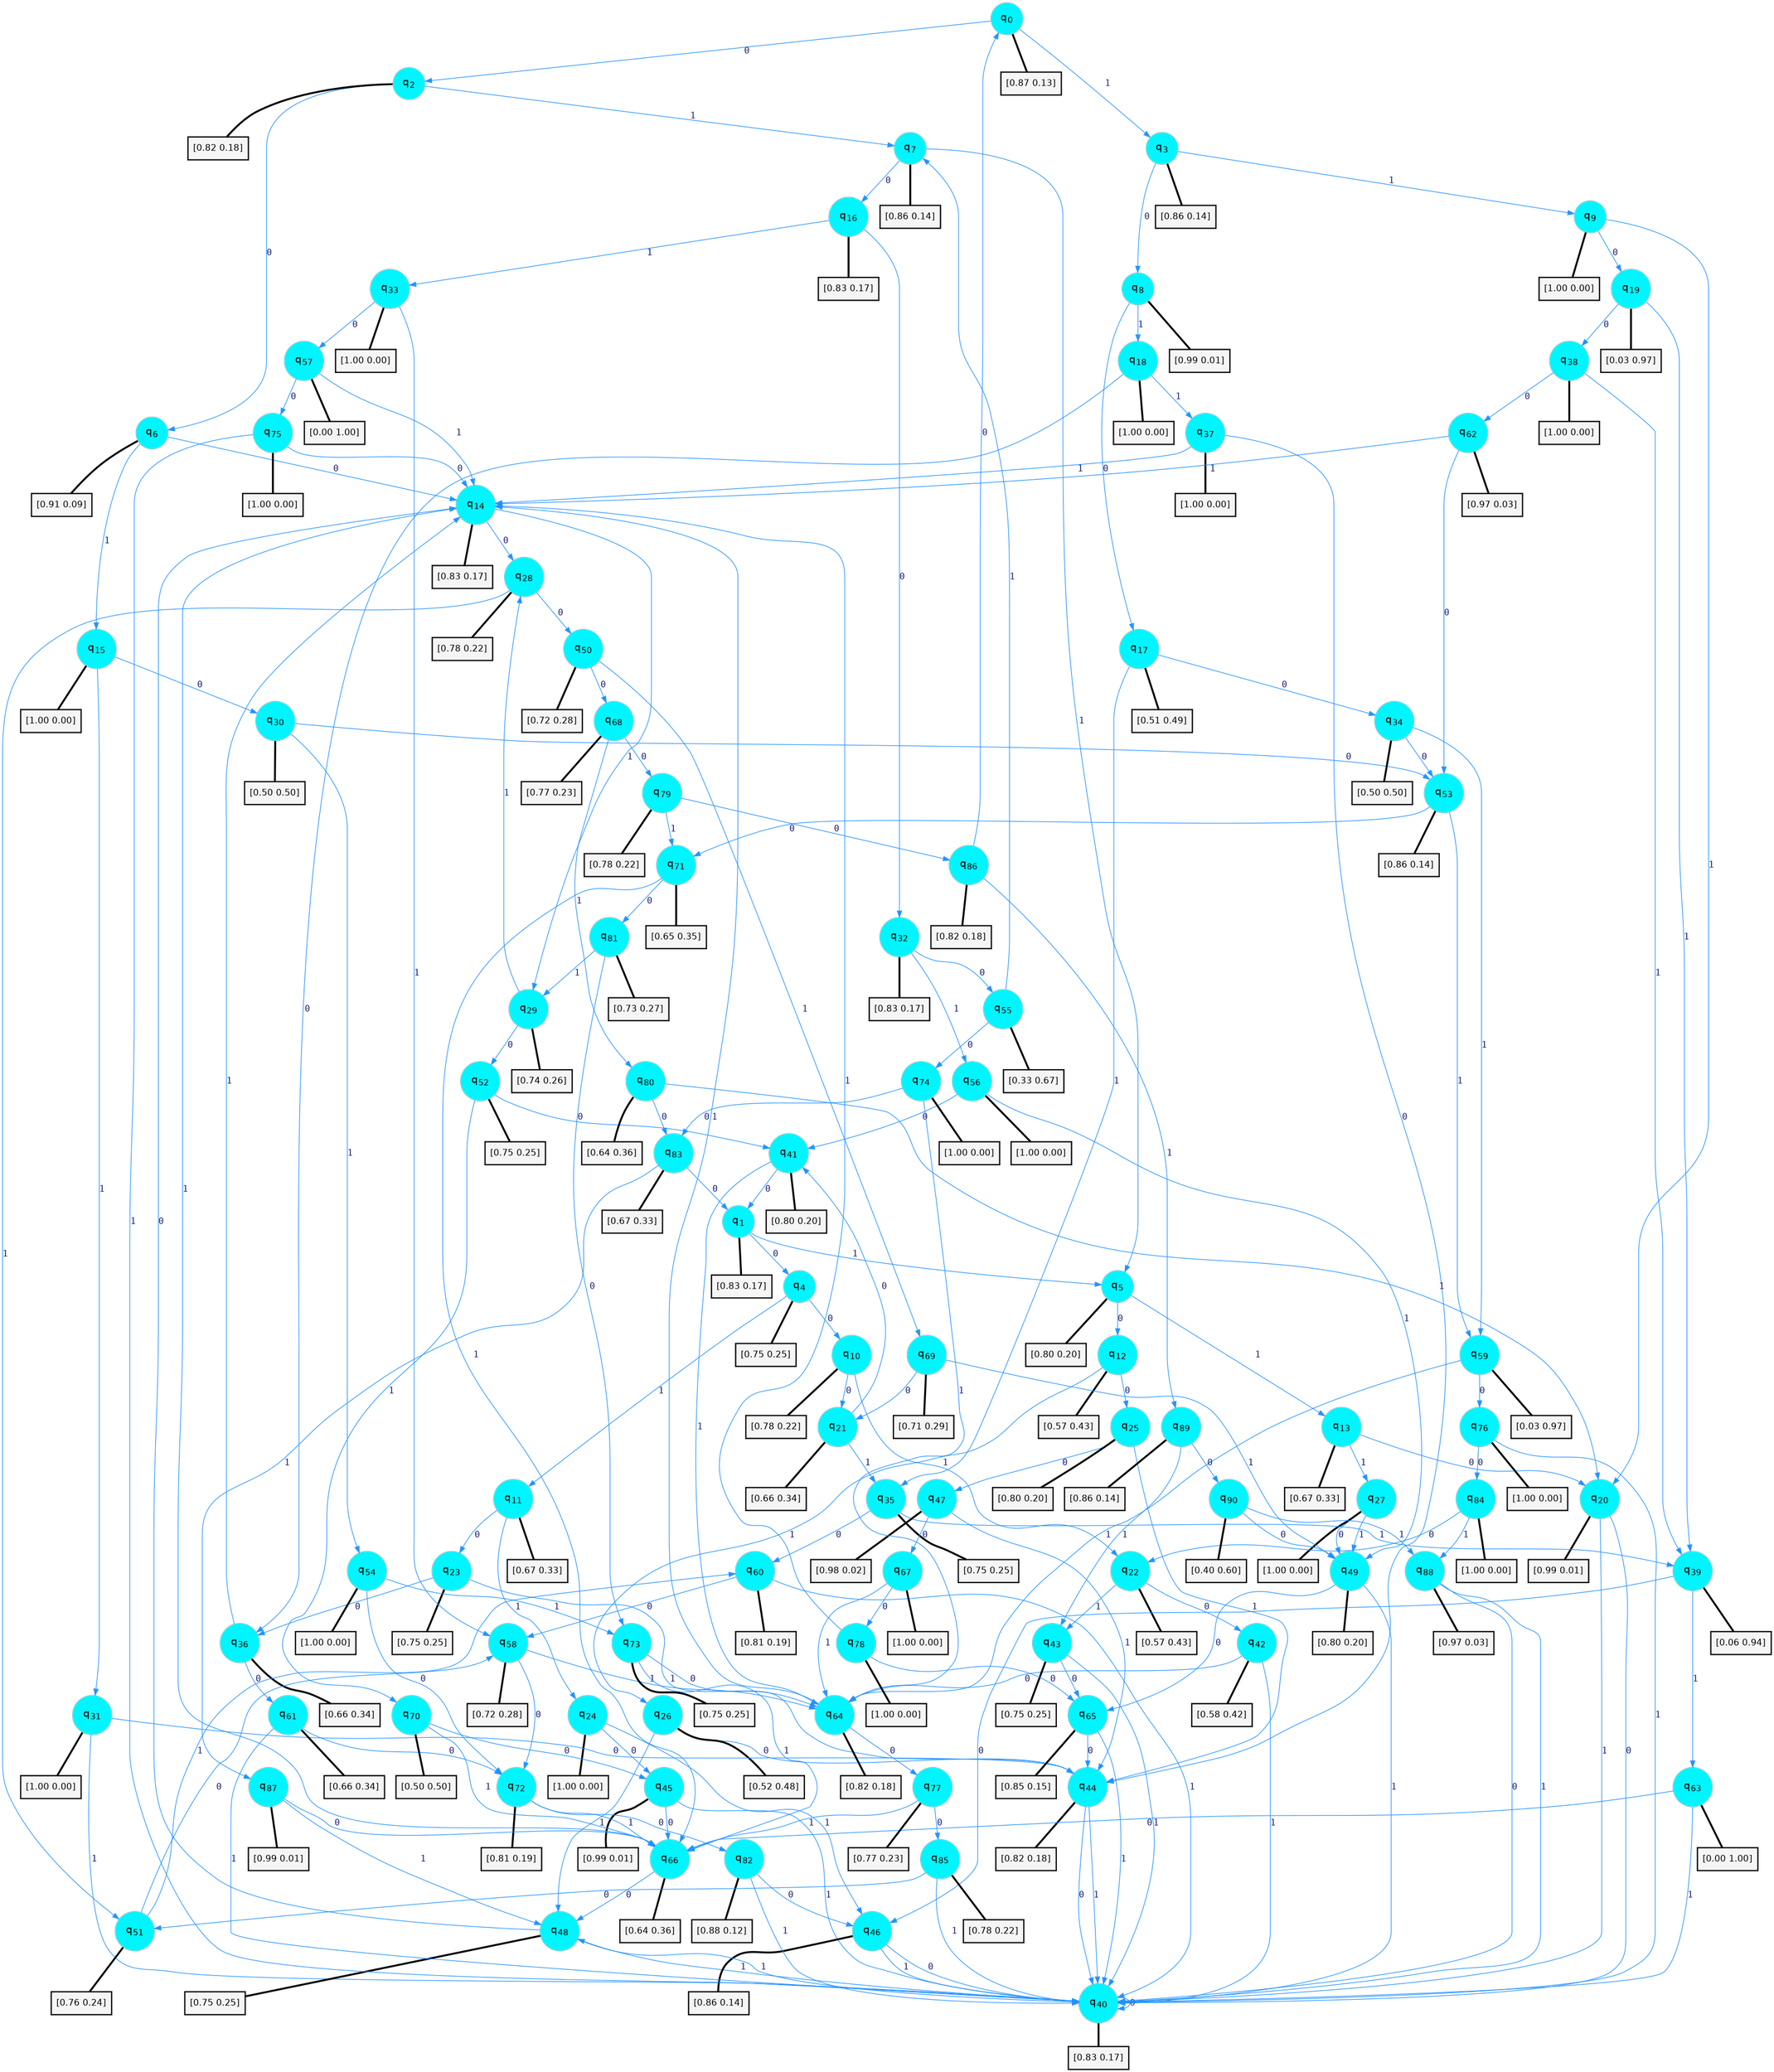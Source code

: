 digraph G {
graph [
bgcolor=transparent, dpi=300, rankdir=TD, size="40,25"];
node [
color=gray, fillcolor=turquoise1, fontcolor=black, fontname=Helvetica, fontsize=16, fontweight=bold, shape=circle, style=filled];
edge [
arrowsize=1, color=dodgerblue1, fontcolor=midnightblue, fontname=courier, fontweight=bold, penwidth=1, style=solid, weight=20];
0[label=<q<SUB>0</SUB>>];
1[label=<q<SUB>1</SUB>>];
2[label=<q<SUB>2</SUB>>];
3[label=<q<SUB>3</SUB>>];
4[label=<q<SUB>4</SUB>>];
5[label=<q<SUB>5</SUB>>];
6[label=<q<SUB>6</SUB>>];
7[label=<q<SUB>7</SUB>>];
8[label=<q<SUB>8</SUB>>];
9[label=<q<SUB>9</SUB>>];
10[label=<q<SUB>10</SUB>>];
11[label=<q<SUB>11</SUB>>];
12[label=<q<SUB>12</SUB>>];
13[label=<q<SUB>13</SUB>>];
14[label=<q<SUB>14</SUB>>];
15[label=<q<SUB>15</SUB>>];
16[label=<q<SUB>16</SUB>>];
17[label=<q<SUB>17</SUB>>];
18[label=<q<SUB>18</SUB>>];
19[label=<q<SUB>19</SUB>>];
20[label=<q<SUB>20</SUB>>];
21[label=<q<SUB>21</SUB>>];
22[label=<q<SUB>22</SUB>>];
23[label=<q<SUB>23</SUB>>];
24[label=<q<SUB>24</SUB>>];
25[label=<q<SUB>25</SUB>>];
26[label=<q<SUB>26</SUB>>];
27[label=<q<SUB>27</SUB>>];
28[label=<q<SUB>28</SUB>>];
29[label=<q<SUB>29</SUB>>];
30[label=<q<SUB>30</SUB>>];
31[label=<q<SUB>31</SUB>>];
32[label=<q<SUB>32</SUB>>];
33[label=<q<SUB>33</SUB>>];
34[label=<q<SUB>34</SUB>>];
35[label=<q<SUB>35</SUB>>];
36[label=<q<SUB>36</SUB>>];
37[label=<q<SUB>37</SUB>>];
38[label=<q<SUB>38</SUB>>];
39[label=<q<SUB>39</SUB>>];
40[label=<q<SUB>40</SUB>>];
41[label=<q<SUB>41</SUB>>];
42[label=<q<SUB>42</SUB>>];
43[label=<q<SUB>43</SUB>>];
44[label=<q<SUB>44</SUB>>];
45[label=<q<SUB>45</SUB>>];
46[label=<q<SUB>46</SUB>>];
47[label=<q<SUB>47</SUB>>];
48[label=<q<SUB>48</SUB>>];
49[label=<q<SUB>49</SUB>>];
50[label=<q<SUB>50</SUB>>];
51[label=<q<SUB>51</SUB>>];
52[label=<q<SUB>52</SUB>>];
53[label=<q<SUB>53</SUB>>];
54[label=<q<SUB>54</SUB>>];
55[label=<q<SUB>55</SUB>>];
56[label=<q<SUB>56</SUB>>];
57[label=<q<SUB>57</SUB>>];
58[label=<q<SUB>58</SUB>>];
59[label=<q<SUB>59</SUB>>];
60[label=<q<SUB>60</SUB>>];
61[label=<q<SUB>61</SUB>>];
62[label=<q<SUB>62</SUB>>];
63[label=<q<SUB>63</SUB>>];
64[label=<q<SUB>64</SUB>>];
65[label=<q<SUB>65</SUB>>];
66[label=<q<SUB>66</SUB>>];
67[label=<q<SUB>67</SUB>>];
68[label=<q<SUB>68</SUB>>];
69[label=<q<SUB>69</SUB>>];
70[label=<q<SUB>70</SUB>>];
71[label=<q<SUB>71</SUB>>];
72[label=<q<SUB>72</SUB>>];
73[label=<q<SUB>73</SUB>>];
74[label=<q<SUB>74</SUB>>];
75[label=<q<SUB>75</SUB>>];
76[label=<q<SUB>76</SUB>>];
77[label=<q<SUB>77</SUB>>];
78[label=<q<SUB>78</SUB>>];
79[label=<q<SUB>79</SUB>>];
80[label=<q<SUB>80</SUB>>];
81[label=<q<SUB>81</SUB>>];
82[label=<q<SUB>82</SUB>>];
83[label=<q<SUB>83</SUB>>];
84[label=<q<SUB>84</SUB>>];
85[label=<q<SUB>85</SUB>>];
86[label=<q<SUB>86</SUB>>];
87[label=<q<SUB>87</SUB>>];
88[label=<q<SUB>88</SUB>>];
89[label=<q<SUB>89</SUB>>];
90[label=<q<SUB>90</SUB>>];
91[label="[0.87 0.13]", shape=box,fontcolor=black, fontname=Helvetica, fontsize=14, penwidth=2, fillcolor=whitesmoke,color=black];
92[label="[0.83 0.17]", shape=box,fontcolor=black, fontname=Helvetica, fontsize=14, penwidth=2, fillcolor=whitesmoke,color=black];
93[label="[0.82 0.18]", shape=box,fontcolor=black, fontname=Helvetica, fontsize=14, penwidth=2, fillcolor=whitesmoke,color=black];
94[label="[0.86 0.14]", shape=box,fontcolor=black, fontname=Helvetica, fontsize=14, penwidth=2, fillcolor=whitesmoke,color=black];
95[label="[0.75 0.25]", shape=box,fontcolor=black, fontname=Helvetica, fontsize=14, penwidth=2, fillcolor=whitesmoke,color=black];
96[label="[0.80 0.20]", shape=box,fontcolor=black, fontname=Helvetica, fontsize=14, penwidth=2, fillcolor=whitesmoke,color=black];
97[label="[0.91 0.09]", shape=box,fontcolor=black, fontname=Helvetica, fontsize=14, penwidth=2, fillcolor=whitesmoke,color=black];
98[label="[0.86 0.14]", shape=box,fontcolor=black, fontname=Helvetica, fontsize=14, penwidth=2, fillcolor=whitesmoke,color=black];
99[label="[0.99 0.01]", shape=box,fontcolor=black, fontname=Helvetica, fontsize=14, penwidth=2, fillcolor=whitesmoke,color=black];
100[label="[1.00 0.00]", shape=box,fontcolor=black, fontname=Helvetica, fontsize=14, penwidth=2, fillcolor=whitesmoke,color=black];
101[label="[0.78 0.22]", shape=box,fontcolor=black, fontname=Helvetica, fontsize=14, penwidth=2, fillcolor=whitesmoke,color=black];
102[label="[0.67 0.33]", shape=box,fontcolor=black, fontname=Helvetica, fontsize=14, penwidth=2, fillcolor=whitesmoke,color=black];
103[label="[0.57 0.43]", shape=box,fontcolor=black, fontname=Helvetica, fontsize=14, penwidth=2, fillcolor=whitesmoke,color=black];
104[label="[0.67 0.33]", shape=box,fontcolor=black, fontname=Helvetica, fontsize=14, penwidth=2, fillcolor=whitesmoke,color=black];
105[label="[0.83 0.17]", shape=box,fontcolor=black, fontname=Helvetica, fontsize=14, penwidth=2, fillcolor=whitesmoke,color=black];
106[label="[1.00 0.00]", shape=box,fontcolor=black, fontname=Helvetica, fontsize=14, penwidth=2, fillcolor=whitesmoke,color=black];
107[label="[0.83 0.17]", shape=box,fontcolor=black, fontname=Helvetica, fontsize=14, penwidth=2, fillcolor=whitesmoke,color=black];
108[label="[0.51 0.49]", shape=box,fontcolor=black, fontname=Helvetica, fontsize=14, penwidth=2, fillcolor=whitesmoke,color=black];
109[label="[1.00 0.00]", shape=box,fontcolor=black, fontname=Helvetica, fontsize=14, penwidth=2, fillcolor=whitesmoke,color=black];
110[label="[0.03 0.97]", shape=box,fontcolor=black, fontname=Helvetica, fontsize=14, penwidth=2, fillcolor=whitesmoke,color=black];
111[label="[0.99 0.01]", shape=box,fontcolor=black, fontname=Helvetica, fontsize=14, penwidth=2, fillcolor=whitesmoke,color=black];
112[label="[0.66 0.34]", shape=box,fontcolor=black, fontname=Helvetica, fontsize=14, penwidth=2, fillcolor=whitesmoke,color=black];
113[label="[0.57 0.43]", shape=box,fontcolor=black, fontname=Helvetica, fontsize=14, penwidth=2, fillcolor=whitesmoke,color=black];
114[label="[0.75 0.25]", shape=box,fontcolor=black, fontname=Helvetica, fontsize=14, penwidth=2, fillcolor=whitesmoke,color=black];
115[label="[1.00 0.00]", shape=box,fontcolor=black, fontname=Helvetica, fontsize=14, penwidth=2, fillcolor=whitesmoke,color=black];
116[label="[0.80 0.20]", shape=box,fontcolor=black, fontname=Helvetica, fontsize=14, penwidth=2, fillcolor=whitesmoke,color=black];
117[label="[0.52 0.48]", shape=box,fontcolor=black, fontname=Helvetica, fontsize=14, penwidth=2, fillcolor=whitesmoke,color=black];
118[label="[1.00 0.00]", shape=box,fontcolor=black, fontname=Helvetica, fontsize=14, penwidth=2, fillcolor=whitesmoke,color=black];
119[label="[0.78 0.22]", shape=box,fontcolor=black, fontname=Helvetica, fontsize=14, penwidth=2, fillcolor=whitesmoke,color=black];
120[label="[0.74 0.26]", shape=box,fontcolor=black, fontname=Helvetica, fontsize=14, penwidth=2, fillcolor=whitesmoke,color=black];
121[label="[0.50 0.50]", shape=box,fontcolor=black, fontname=Helvetica, fontsize=14, penwidth=2, fillcolor=whitesmoke,color=black];
122[label="[1.00 0.00]", shape=box,fontcolor=black, fontname=Helvetica, fontsize=14, penwidth=2, fillcolor=whitesmoke,color=black];
123[label="[0.83 0.17]", shape=box,fontcolor=black, fontname=Helvetica, fontsize=14, penwidth=2, fillcolor=whitesmoke,color=black];
124[label="[1.00 0.00]", shape=box,fontcolor=black, fontname=Helvetica, fontsize=14, penwidth=2, fillcolor=whitesmoke,color=black];
125[label="[0.50 0.50]", shape=box,fontcolor=black, fontname=Helvetica, fontsize=14, penwidth=2, fillcolor=whitesmoke,color=black];
126[label="[0.75 0.25]", shape=box,fontcolor=black, fontname=Helvetica, fontsize=14, penwidth=2, fillcolor=whitesmoke,color=black];
127[label="[0.66 0.34]", shape=box,fontcolor=black, fontname=Helvetica, fontsize=14, penwidth=2, fillcolor=whitesmoke,color=black];
128[label="[1.00 0.00]", shape=box,fontcolor=black, fontname=Helvetica, fontsize=14, penwidth=2, fillcolor=whitesmoke,color=black];
129[label="[1.00 0.00]", shape=box,fontcolor=black, fontname=Helvetica, fontsize=14, penwidth=2, fillcolor=whitesmoke,color=black];
130[label="[0.06 0.94]", shape=box,fontcolor=black, fontname=Helvetica, fontsize=14, penwidth=2, fillcolor=whitesmoke,color=black];
131[label="[0.83 0.17]", shape=box,fontcolor=black, fontname=Helvetica, fontsize=14, penwidth=2, fillcolor=whitesmoke,color=black];
132[label="[0.80 0.20]", shape=box,fontcolor=black, fontname=Helvetica, fontsize=14, penwidth=2, fillcolor=whitesmoke,color=black];
133[label="[0.58 0.42]", shape=box,fontcolor=black, fontname=Helvetica, fontsize=14, penwidth=2, fillcolor=whitesmoke,color=black];
134[label="[0.75 0.25]", shape=box,fontcolor=black, fontname=Helvetica, fontsize=14, penwidth=2, fillcolor=whitesmoke,color=black];
135[label="[0.82 0.18]", shape=box,fontcolor=black, fontname=Helvetica, fontsize=14, penwidth=2, fillcolor=whitesmoke,color=black];
136[label="[0.99 0.01]", shape=box,fontcolor=black, fontname=Helvetica, fontsize=14, penwidth=2, fillcolor=whitesmoke,color=black];
137[label="[0.86 0.14]", shape=box,fontcolor=black, fontname=Helvetica, fontsize=14, penwidth=2, fillcolor=whitesmoke,color=black];
138[label="[0.98 0.02]", shape=box,fontcolor=black, fontname=Helvetica, fontsize=14, penwidth=2, fillcolor=whitesmoke,color=black];
139[label="[0.75 0.25]", shape=box,fontcolor=black, fontname=Helvetica, fontsize=14, penwidth=2, fillcolor=whitesmoke,color=black];
140[label="[0.80 0.20]", shape=box,fontcolor=black, fontname=Helvetica, fontsize=14, penwidth=2, fillcolor=whitesmoke,color=black];
141[label="[0.72 0.28]", shape=box,fontcolor=black, fontname=Helvetica, fontsize=14, penwidth=2, fillcolor=whitesmoke,color=black];
142[label="[0.76 0.24]", shape=box,fontcolor=black, fontname=Helvetica, fontsize=14, penwidth=2, fillcolor=whitesmoke,color=black];
143[label="[0.75 0.25]", shape=box,fontcolor=black, fontname=Helvetica, fontsize=14, penwidth=2, fillcolor=whitesmoke,color=black];
144[label="[0.86 0.14]", shape=box,fontcolor=black, fontname=Helvetica, fontsize=14, penwidth=2, fillcolor=whitesmoke,color=black];
145[label="[1.00 0.00]", shape=box,fontcolor=black, fontname=Helvetica, fontsize=14, penwidth=2, fillcolor=whitesmoke,color=black];
146[label="[0.33 0.67]", shape=box,fontcolor=black, fontname=Helvetica, fontsize=14, penwidth=2, fillcolor=whitesmoke,color=black];
147[label="[1.00 0.00]", shape=box,fontcolor=black, fontname=Helvetica, fontsize=14, penwidth=2, fillcolor=whitesmoke,color=black];
148[label="[0.00 1.00]", shape=box,fontcolor=black, fontname=Helvetica, fontsize=14, penwidth=2, fillcolor=whitesmoke,color=black];
149[label="[0.72 0.28]", shape=box,fontcolor=black, fontname=Helvetica, fontsize=14, penwidth=2, fillcolor=whitesmoke,color=black];
150[label="[0.03 0.97]", shape=box,fontcolor=black, fontname=Helvetica, fontsize=14, penwidth=2, fillcolor=whitesmoke,color=black];
151[label="[0.81 0.19]", shape=box,fontcolor=black, fontname=Helvetica, fontsize=14, penwidth=2, fillcolor=whitesmoke,color=black];
152[label="[0.66 0.34]", shape=box,fontcolor=black, fontname=Helvetica, fontsize=14, penwidth=2, fillcolor=whitesmoke,color=black];
153[label="[0.97 0.03]", shape=box,fontcolor=black, fontname=Helvetica, fontsize=14, penwidth=2, fillcolor=whitesmoke,color=black];
154[label="[0.00 1.00]", shape=box,fontcolor=black, fontname=Helvetica, fontsize=14, penwidth=2, fillcolor=whitesmoke,color=black];
155[label="[0.82 0.18]", shape=box,fontcolor=black, fontname=Helvetica, fontsize=14, penwidth=2, fillcolor=whitesmoke,color=black];
156[label="[0.85 0.15]", shape=box,fontcolor=black, fontname=Helvetica, fontsize=14, penwidth=2, fillcolor=whitesmoke,color=black];
157[label="[0.64 0.36]", shape=box,fontcolor=black, fontname=Helvetica, fontsize=14, penwidth=2, fillcolor=whitesmoke,color=black];
158[label="[1.00 0.00]", shape=box,fontcolor=black, fontname=Helvetica, fontsize=14, penwidth=2, fillcolor=whitesmoke,color=black];
159[label="[0.77 0.23]", shape=box,fontcolor=black, fontname=Helvetica, fontsize=14, penwidth=2, fillcolor=whitesmoke,color=black];
160[label="[0.71 0.29]", shape=box,fontcolor=black, fontname=Helvetica, fontsize=14, penwidth=2, fillcolor=whitesmoke,color=black];
161[label="[0.50 0.50]", shape=box,fontcolor=black, fontname=Helvetica, fontsize=14, penwidth=2, fillcolor=whitesmoke,color=black];
162[label="[0.65 0.35]", shape=box,fontcolor=black, fontname=Helvetica, fontsize=14, penwidth=2, fillcolor=whitesmoke,color=black];
163[label="[0.81 0.19]", shape=box,fontcolor=black, fontname=Helvetica, fontsize=14, penwidth=2, fillcolor=whitesmoke,color=black];
164[label="[0.75 0.25]", shape=box,fontcolor=black, fontname=Helvetica, fontsize=14, penwidth=2, fillcolor=whitesmoke,color=black];
165[label="[1.00 0.00]", shape=box,fontcolor=black, fontname=Helvetica, fontsize=14, penwidth=2, fillcolor=whitesmoke,color=black];
166[label="[1.00 0.00]", shape=box,fontcolor=black, fontname=Helvetica, fontsize=14, penwidth=2, fillcolor=whitesmoke,color=black];
167[label="[1.00 0.00]", shape=box,fontcolor=black, fontname=Helvetica, fontsize=14, penwidth=2, fillcolor=whitesmoke,color=black];
168[label="[0.77 0.23]", shape=box,fontcolor=black, fontname=Helvetica, fontsize=14, penwidth=2, fillcolor=whitesmoke,color=black];
169[label="[1.00 0.00]", shape=box,fontcolor=black, fontname=Helvetica, fontsize=14, penwidth=2, fillcolor=whitesmoke,color=black];
170[label="[0.78 0.22]", shape=box,fontcolor=black, fontname=Helvetica, fontsize=14, penwidth=2, fillcolor=whitesmoke,color=black];
171[label="[0.64 0.36]", shape=box,fontcolor=black, fontname=Helvetica, fontsize=14, penwidth=2, fillcolor=whitesmoke,color=black];
172[label="[0.73 0.27]", shape=box,fontcolor=black, fontname=Helvetica, fontsize=14, penwidth=2, fillcolor=whitesmoke,color=black];
173[label="[0.88 0.12]", shape=box,fontcolor=black, fontname=Helvetica, fontsize=14, penwidth=2, fillcolor=whitesmoke,color=black];
174[label="[0.67 0.33]", shape=box,fontcolor=black, fontname=Helvetica, fontsize=14, penwidth=2, fillcolor=whitesmoke,color=black];
175[label="[1.00 0.00]", shape=box,fontcolor=black, fontname=Helvetica, fontsize=14, penwidth=2, fillcolor=whitesmoke,color=black];
176[label="[0.78 0.22]", shape=box,fontcolor=black, fontname=Helvetica, fontsize=14, penwidth=2, fillcolor=whitesmoke,color=black];
177[label="[0.82 0.18]", shape=box,fontcolor=black, fontname=Helvetica, fontsize=14, penwidth=2, fillcolor=whitesmoke,color=black];
178[label="[0.99 0.01]", shape=box,fontcolor=black, fontname=Helvetica, fontsize=14, penwidth=2, fillcolor=whitesmoke,color=black];
179[label="[0.97 0.03]", shape=box,fontcolor=black, fontname=Helvetica, fontsize=14, penwidth=2, fillcolor=whitesmoke,color=black];
180[label="[0.86 0.14]", shape=box,fontcolor=black, fontname=Helvetica, fontsize=14, penwidth=2, fillcolor=whitesmoke,color=black];
181[label="[0.40 0.60]", shape=box,fontcolor=black, fontname=Helvetica, fontsize=14, penwidth=2, fillcolor=whitesmoke,color=black];
0->2 [label=0];
0->3 [label=1];
0->91 [arrowhead=none, penwidth=3,color=black];
1->4 [label=0];
1->5 [label=1];
1->92 [arrowhead=none, penwidth=3,color=black];
2->6 [label=0];
2->7 [label=1];
2->93 [arrowhead=none, penwidth=3,color=black];
3->8 [label=0];
3->9 [label=1];
3->94 [arrowhead=none, penwidth=3,color=black];
4->10 [label=0];
4->11 [label=1];
4->95 [arrowhead=none, penwidth=3,color=black];
5->12 [label=0];
5->13 [label=1];
5->96 [arrowhead=none, penwidth=3,color=black];
6->14 [label=0];
6->15 [label=1];
6->97 [arrowhead=none, penwidth=3,color=black];
7->16 [label=0];
7->5 [label=1];
7->98 [arrowhead=none, penwidth=3,color=black];
8->17 [label=0];
8->18 [label=1];
8->99 [arrowhead=none, penwidth=3,color=black];
9->19 [label=0];
9->20 [label=1];
9->100 [arrowhead=none, penwidth=3,color=black];
10->21 [label=0];
10->22 [label=1];
10->101 [arrowhead=none, penwidth=3,color=black];
11->23 [label=0];
11->24 [label=1];
11->102 [arrowhead=none, penwidth=3,color=black];
12->25 [label=0];
12->26 [label=1];
12->103 [arrowhead=none, penwidth=3,color=black];
13->20 [label=0];
13->27 [label=1];
13->104 [arrowhead=none, penwidth=3,color=black];
14->28 [label=0];
14->29 [label=1];
14->105 [arrowhead=none, penwidth=3,color=black];
15->30 [label=0];
15->31 [label=1];
15->106 [arrowhead=none, penwidth=3,color=black];
16->32 [label=0];
16->33 [label=1];
16->107 [arrowhead=none, penwidth=3,color=black];
17->34 [label=0];
17->35 [label=1];
17->108 [arrowhead=none, penwidth=3,color=black];
18->36 [label=0];
18->37 [label=1];
18->109 [arrowhead=none, penwidth=3,color=black];
19->38 [label=0];
19->39 [label=1];
19->110 [arrowhead=none, penwidth=3,color=black];
20->40 [label=0];
20->40 [label=1];
20->111 [arrowhead=none, penwidth=3,color=black];
21->41 [label=0];
21->35 [label=1];
21->112 [arrowhead=none, penwidth=3,color=black];
22->42 [label=0];
22->43 [label=1];
22->113 [arrowhead=none, penwidth=3,color=black];
23->36 [label=0];
23->44 [label=1];
23->114 [arrowhead=none, penwidth=3,color=black];
24->45 [label=0];
24->46 [label=1];
24->115 [arrowhead=none, penwidth=3,color=black];
25->47 [label=0];
25->44 [label=1];
25->116 [arrowhead=none, penwidth=3,color=black];
26->44 [label=0];
26->48 [label=1];
26->117 [arrowhead=none, penwidth=3,color=black];
27->49 [label=0];
27->49 [label=1];
27->118 [arrowhead=none, penwidth=3,color=black];
28->50 [label=0];
28->51 [label=1];
28->119 [arrowhead=none, penwidth=3,color=black];
29->52 [label=0];
29->28 [label=1];
29->120 [arrowhead=none, penwidth=3,color=black];
30->53 [label=0];
30->54 [label=1];
30->121 [arrowhead=none, penwidth=3,color=black];
31->44 [label=0];
31->40 [label=1];
31->122 [arrowhead=none, penwidth=3,color=black];
32->55 [label=0];
32->56 [label=1];
32->123 [arrowhead=none, penwidth=3,color=black];
33->57 [label=0];
33->58 [label=1];
33->124 [arrowhead=none, penwidth=3,color=black];
34->53 [label=0];
34->59 [label=1];
34->125 [arrowhead=none, penwidth=3,color=black];
35->60 [label=0];
35->39 [label=1];
35->126 [arrowhead=none, penwidth=3,color=black];
36->61 [label=0];
36->14 [label=1];
36->127 [arrowhead=none, penwidth=3,color=black];
37->44 [label=0];
37->14 [label=1];
37->128 [arrowhead=none, penwidth=3,color=black];
38->62 [label=0];
38->39 [label=1];
38->129 [arrowhead=none, penwidth=3,color=black];
39->46 [label=0];
39->63 [label=1];
39->130 [arrowhead=none, penwidth=3,color=black];
40->40 [label=0];
40->48 [label=1];
40->131 [arrowhead=none, penwidth=3,color=black];
41->1 [label=0];
41->64 [label=1];
41->132 [arrowhead=none, penwidth=3,color=black];
42->64 [label=0];
42->40 [label=1];
42->133 [arrowhead=none, penwidth=3,color=black];
43->65 [label=0];
43->40 [label=1];
43->134 [arrowhead=none, penwidth=3,color=black];
44->40 [label=0];
44->40 [label=1];
44->135 [arrowhead=none, penwidth=3,color=black];
45->66 [label=0];
45->40 [label=1];
45->136 [arrowhead=none, penwidth=3,color=black];
46->40 [label=0];
46->40 [label=1];
46->137 [arrowhead=none, penwidth=3,color=black];
47->67 [label=0];
47->44 [label=1];
47->138 [arrowhead=none, penwidth=3,color=black];
48->14 [label=0];
48->40 [label=1];
48->139 [arrowhead=none, penwidth=3,color=black];
49->65 [label=0];
49->40 [label=1];
49->140 [arrowhead=none, penwidth=3,color=black];
50->68 [label=0];
50->69 [label=1];
50->141 [arrowhead=none, penwidth=3,color=black];
51->58 [label=0];
51->60 [label=1];
51->142 [arrowhead=none, penwidth=3,color=black];
52->41 [label=0];
52->70 [label=1];
52->143 [arrowhead=none, penwidth=3,color=black];
53->71 [label=0];
53->59 [label=1];
53->144 [arrowhead=none, penwidth=3,color=black];
54->72 [label=0];
54->73 [label=1];
54->145 [arrowhead=none, penwidth=3,color=black];
55->74 [label=0];
55->7 [label=1];
55->146 [arrowhead=none, penwidth=3,color=black];
56->41 [label=0];
56->49 [label=1];
56->147 [arrowhead=none, penwidth=3,color=black];
57->75 [label=0];
57->14 [label=1];
57->148 [arrowhead=none, penwidth=3,color=black];
58->72 [label=0];
58->64 [label=1];
58->149 [arrowhead=none, penwidth=3,color=black];
59->76 [label=0];
59->64 [label=1];
59->150 [arrowhead=none, penwidth=3,color=black];
60->58 [label=0];
60->40 [label=1];
60->151 [arrowhead=none, penwidth=3,color=black];
61->72 [label=0];
61->40 [label=1];
61->152 [arrowhead=none, penwidth=3,color=black];
62->53 [label=0];
62->14 [label=1];
62->153 [arrowhead=none, penwidth=3,color=black];
63->66 [label=0];
63->40 [label=1];
63->154 [arrowhead=none, penwidth=3,color=black];
64->77 [label=0];
64->14 [label=1];
64->155 [arrowhead=none, penwidth=3,color=black];
65->44 [label=0];
65->40 [label=1];
65->156 [arrowhead=none, penwidth=3,color=black];
66->48 [label=0];
66->14 [label=1];
66->157 [arrowhead=none, penwidth=3,color=black];
67->78 [label=0];
67->64 [label=1];
67->158 [arrowhead=none, penwidth=3,color=black];
68->79 [label=0];
68->80 [label=1];
68->159 [arrowhead=none, penwidth=3,color=black];
69->21 [label=0];
69->49 [label=1];
69->160 [arrowhead=none, penwidth=3,color=black];
70->45 [label=0];
70->66 [label=1];
70->161 [arrowhead=none, penwidth=3,color=black];
71->81 [label=0];
71->66 [label=1];
71->162 [arrowhead=none, penwidth=3,color=black];
72->82 [label=0];
72->66 [label=1];
72->163 [arrowhead=none, penwidth=3,color=black];
73->64 [label=0];
73->66 [label=1];
73->164 [arrowhead=none, penwidth=3,color=black];
74->83 [label=0];
74->64 [label=1];
74->165 [arrowhead=none, penwidth=3,color=black];
75->14 [label=0];
75->40 [label=1];
75->166 [arrowhead=none, penwidth=3,color=black];
76->84 [label=0];
76->40 [label=1];
76->167 [arrowhead=none, penwidth=3,color=black];
77->85 [label=0];
77->66 [label=1];
77->168 [arrowhead=none, penwidth=3,color=black];
78->65 [label=0];
78->14 [label=1];
78->169 [arrowhead=none, penwidth=3,color=black];
79->86 [label=0];
79->71 [label=1];
79->170 [arrowhead=none, penwidth=3,color=black];
80->83 [label=0];
80->20 [label=1];
80->171 [arrowhead=none, penwidth=3,color=black];
81->73 [label=0];
81->29 [label=1];
81->172 [arrowhead=none, penwidth=3,color=black];
82->46 [label=0];
82->40 [label=1];
82->173 [arrowhead=none, penwidth=3,color=black];
83->1 [label=0];
83->87 [label=1];
83->174 [arrowhead=none, penwidth=3,color=black];
84->22 [label=0];
84->88 [label=1];
84->175 [arrowhead=none, penwidth=3,color=black];
85->51 [label=0];
85->40 [label=1];
85->176 [arrowhead=none, penwidth=3,color=black];
86->0 [label=0];
86->89 [label=1];
86->177 [arrowhead=none, penwidth=3,color=black];
87->66 [label=0];
87->48 [label=1];
87->178 [arrowhead=none, penwidth=3,color=black];
88->40 [label=0];
88->40 [label=1];
88->179 [arrowhead=none, penwidth=3,color=black];
89->90 [label=0];
89->43 [label=1];
89->180 [arrowhead=none, penwidth=3,color=black];
90->49 [label=0];
90->88 [label=1];
90->181 [arrowhead=none, penwidth=3,color=black];
}
